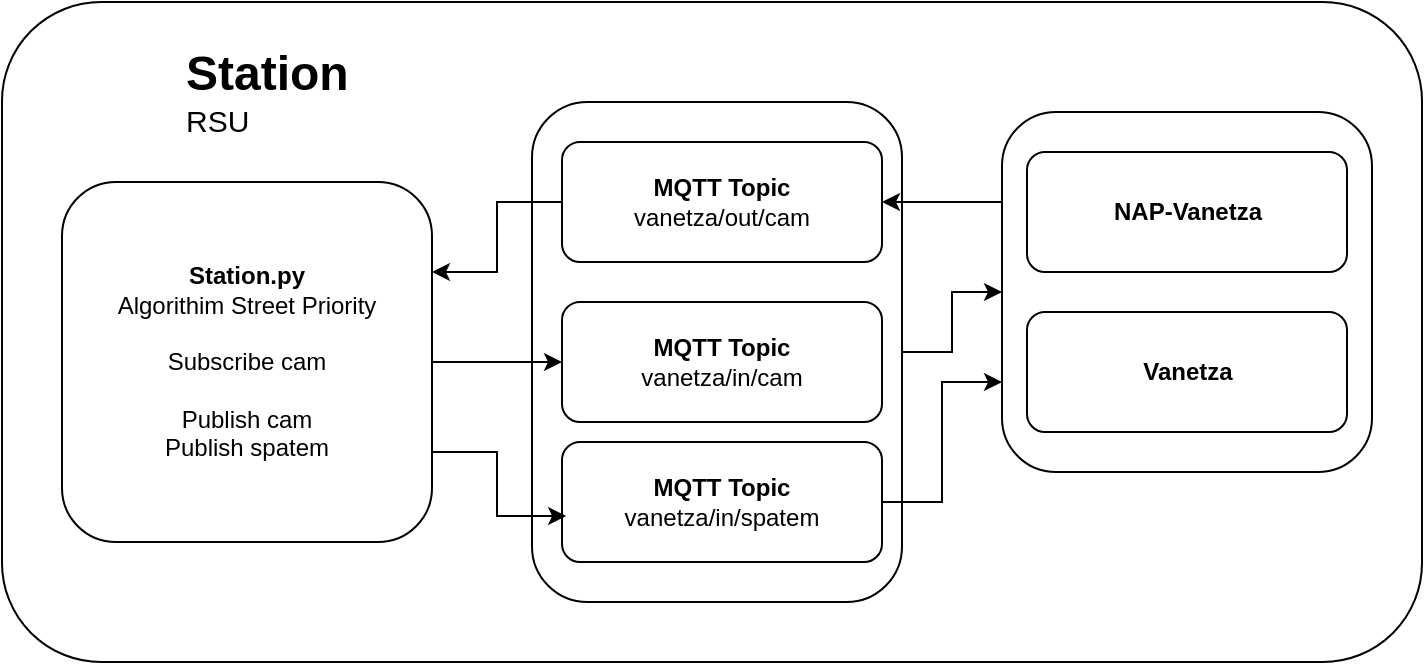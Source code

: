 <mxfile version="24.6.1" type="device">
  <diagram name="Page-1" id="LzTfIg2ZTYymwVpEtpaJ">
    <mxGraphModel dx="1434" dy="758" grid="1" gridSize="10" guides="1" tooltips="1" connect="1" arrows="1" fold="1" page="1" pageScale="1" pageWidth="850" pageHeight="1100" math="0" shadow="0">
      <root>
        <mxCell id="0" />
        <mxCell id="1" parent="0" />
        <mxCell id="cvF3WgK3ybrRTaca26hi-2" value="" style="rounded=1;whiteSpace=wrap;html=1;" vertex="1" parent="1">
          <mxGeometry x="40" y="120" width="710" height="330" as="geometry" />
        </mxCell>
        <mxCell id="cvF3WgK3ybrRTaca26hi-24" style="edgeStyle=orthogonalEdgeStyle;rounded=0;orthogonalLoop=1;jettySize=auto;html=1;exitX=1;exitY=0.5;exitDx=0;exitDy=0;entryX=0;entryY=0.5;entryDx=0;entryDy=0;" edge="1" parent="1" source="cvF3WgK3ybrRTaca26hi-3" target="cvF3WgK3ybrRTaca26hi-8">
          <mxGeometry relative="1" as="geometry" />
        </mxCell>
        <mxCell id="cvF3WgK3ybrRTaca26hi-3" value="" style="rounded=1;whiteSpace=wrap;html=1;" vertex="1" parent="1">
          <mxGeometry x="305" y="170" width="185" height="250" as="geometry" />
        </mxCell>
        <mxCell id="cvF3WgK3ybrRTaca26hi-22" style="edgeStyle=orthogonalEdgeStyle;rounded=0;orthogonalLoop=1;jettySize=auto;html=1;exitX=0;exitY=0.5;exitDx=0;exitDy=0;entryX=1;entryY=0.25;entryDx=0;entryDy=0;" edge="1" parent="1" source="cvF3WgK3ybrRTaca26hi-4" target="cvF3WgK3ybrRTaca26hi-12">
          <mxGeometry relative="1" as="geometry" />
        </mxCell>
        <mxCell id="cvF3WgK3ybrRTaca26hi-4" value="&lt;div&gt;&lt;b&gt;MQTT Topic&lt;/b&gt;&lt;/div&gt;&lt;div&gt;vanetza/out/cam&lt;b&gt;&lt;br&gt;&lt;/b&gt;&lt;/div&gt;" style="rounded=1;whiteSpace=wrap;html=1;" vertex="1" parent="1">
          <mxGeometry x="320" y="190" width="160" height="60" as="geometry" />
        </mxCell>
        <mxCell id="cvF3WgK3ybrRTaca26hi-6" value="&lt;div&gt;&lt;b&gt;MQTT Topic&lt;/b&gt;&lt;/div&gt;&lt;div&gt;vanetza/in/cam&lt;br&gt;&lt;/div&gt;" style="rounded=1;whiteSpace=wrap;html=1;" vertex="1" parent="1">
          <mxGeometry x="320" y="270" width="160" height="60" as="geometry" />
        </mxCell>
        <mxCell id="cvF3WgK3ybrRTaca26hi-23" style="edgeStyle=orthogonalEdgeStyle;rounded=0;orthogonalLoop=1;jettySize=auto;html=1;entryX=0;entryY=0.75;entryDx=0;entryDy=0;" edge="1" parent="1" source="cvF3WgK3ybrRTaca26hi-7" target="cvF3WgK3ybrRTaca26hi-8">
          <mxGeometry relative="1" as="geometry" />
        </mxCell>
        <mxCell id="cvF3WgK3ybrRTaca26hi-7" value="&lt;div&gt;&lt;b&gt;MQTT Topic&lt;/b&gt;&lt;/div&gt;&lt;div&gt;vanetza/in/spatem&lt;br&gt;&lt;/div&gt;" style="rounded=1;whiteSpace=wrap;html=1;" vertex="1" parent="1">
          <mxGeometry x="320" y="340" width="160" height="60" as="geometry" />
        </mxCell>
        <mxCell id="cvF3WgK3ybrRTaca26hi-20" style="edgeStyle=orthogonalEdgeStyle;rounded=0;orthogonalLoop=1;jettySize=auto;html=1;entryX=0;entryY=0.5;entryDx=0;entryDy=0;" edge="1" parent="1" source="cvF3WgK3ybrRTaca26hi-12" target="cvF3WgK3ybrRTaca26hi-6">
          <mxGeometry relative="1" as="geometry" />
        </mxCell>
        <mxCell id="cvF3WgK3ybrRTaca26hi-12" value="&lt;div&gt;&lt;b&gt;Station.py&lt;/b&gt;&lt;/div&gt;&lt;div&gt;Algorithim Street Priority&lt;b&gt;&lt;br&gt;&lt;/b&gt;&lt;/div&gt;&lt;div&gt;&lt;b&gt;&lt;br&gt;&lt;/b&gt;&lt;/div&gt;&lt;div&gt;Subscribe cam&lt;/div&gt;&lt;div&gt;&lt;br&gt;&lt;/div&gt;&lt;div&gt;Publish cam&lt;/div&gt;&lt;div&gt;Publish spatem&lt;br&gt;&lt;/div&gt;" style="rounded=1;whiteSpace=wrap;html=1;" vertex="1" parent="1">
          <mxGeometry x="70" y="210" width="185" height="180" as="geometry" />
        </mxCell>
        <mxCell id="cvF3WgK3ybrRTaca26hi-13" value="" style="group" vertex="1" connectable="0" parent="1">
          <mxGeometry x="540" y="175" width="185" height="180" as="geometry" />
        </mxCell>
        <mxCell id="cvF3WgK3ybrRTaca26hi-8" value="" style="rounded=1;whiteSpace=wrap;html=1;" vertex="1" parent="cvF3WgK3ybrRTaca26hi-13">
          <mxGeometry width="185" height="180" as="geometry" />
        </mxCell>
        <mxCell id="cvF3WgK3ybrRTaca26hi-10" value="&lt;b&gt;NAP-Vanetza&lt;/b&gt;" style="rounded=1;whiteSpace=wrap;html=1;" vertex="1" parent="cvF3WgK3ybrRTaca26hi-13">
          <mxGeometry x="12.5" y="20" width="160" height="60" as="geometry" />
        </mxCell>
        <mxCell id="cvF3WgK3ybrRTaca26hi-11" value="&lt;b&gt;Vanetza&lt;/b&gt;" style="rounded=1;whiteSpace=wrap;html=1;" vertex="1" parent="cvF3WgK3ybrRTaca26hi-13">
          <mxGeometry x="12.5" y="100" width="160" height="60" as="geometry" />
        </mxCell>
        <mxCell id="cvF3WgK3ybrRTaca26hi-21" style="edgeStyle=orthogonalEdgeStyle;rounded=0;orthogonalLoop=1;jettySize=auto;html=1;exitX=1;exitY=0.75;exitDx=0;exitDy=0;entryX=0.013;entryY=0.617;entryDx=0;entryDy=0;entryPerimeter=0;" edge="1" parent="1" source="cvF3WgK3ybrRTaca26hi-12" target="cvF3WgK3ybrRTaca26hi-7">
          <mxGeometry relative="1" as="geometry" />
        </mxCell>
        <mxCell id="cvF3WgK3ybrRTaca26hi-25" style="edgeStyle=orthogonalEdgeStyle;rounded=0;orthogonalLoop=1;jettySize=auto;html=1;exitX=0;exitY=0.25;exitDx=0;exitDy=0;entryX=1;entryY=0.5;entryDx=0;entryDy=0;" edge="1" parent="1" source="cvF3WgK3ybrRTaca26hi-8" target="cvF3WgK3ybrRTaca26hi-4">
          <mxGeometry relative="1" as="geometry" />
        </mxCell>
        <mxCell id="cvF3WgK3ybrRTaca26hi-26" value="" style="shape=image;html=1;verticalAlign=top;verticalLabelPosition=bottom;labelBackgroundColor=#ffffff;imageAspect=0;aspect=fixed;image=https://cdn0.iconfinder.com/data/icons/google-material-design-3-0/48/ic_settings_input_antenna_48px-128.png" vertex="1" parent="1">
          <mxGeometry x="70" y="140" width="50" height="50" as="geometry" />
        </mxCell>
        <mxCell id="cvF3WgK3ybrRTaca26hi-27" value="&lt;div align=&quot;left&quot;&gt;&lt;font style=&quot;font-size: 24px;&quot;&gt;&lt;b&gt;&lt;font style=&quot;font-size: 24px;&quot;&gt;Station&lt;/font&gt;&lt;/b&gt;&lt;/font&gt;&lt;/div&gt;&lt;div style=&quot;font-size: 15px;&quot; align=&quot;left&quot;&gt;&lt;font style=&quot;font-size: 15px;&quot;&gt;&lt;font style=&quot;font-size: 15px;&quot;&gt;RSU&lt;/font&gt;&lt;font style=&quot;font-size: 15px;&quot;&gt;&lt;b&gt;&lt;font style=&quot;font-size: 15px;&quot;&gt;&lt;br&gt;&lt;/font&gt;&lt;/b&gt;&lt;/font&gt;&lt;/font&gt;&lt;/div&gt;" style="text;html=1;align=left;verticalAlign=middle;whiteSpace=wrap;rounded=0;" vertex="1" parent="1">
          <mxGeometry x="130" y="150" width="100" height="30" as="geometry" />
        </mxCell>
      </root>
    </mxGraphModel>
  </diagram>
</mxfile>
